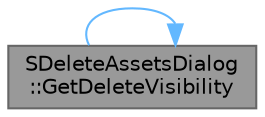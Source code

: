 digraph "SDeleteAssetsDialog::GetDeleteVisibility"
{
 // INTERACTIVE_SVG=YES
 // LATEX_PDF_SIZE
  bgcolor="transparent";
  edge [fontname=Helvetica,fontsize=10,labelfontname=Helvetica,labelfontsize=10];
  node [fontname=Helvetica,fontsize=10,shape=box,height=0.2,width=0.4];
  rankdir="LR";
  Node1 [id="Node000001",label="SDeleteAssetsDialog\l::GetDeleteVisibility",height=0.2,width=0.4,color="gray40", fillcolor="grey60", style="filled", fontcolor="black",tooltip="Returns the visibility of the 'Delete' option."];
  Node1 -> Node1 [id="edge1_Node000001_Node000001",color="steelblue1",style="solid",tooltip=" "];
}
